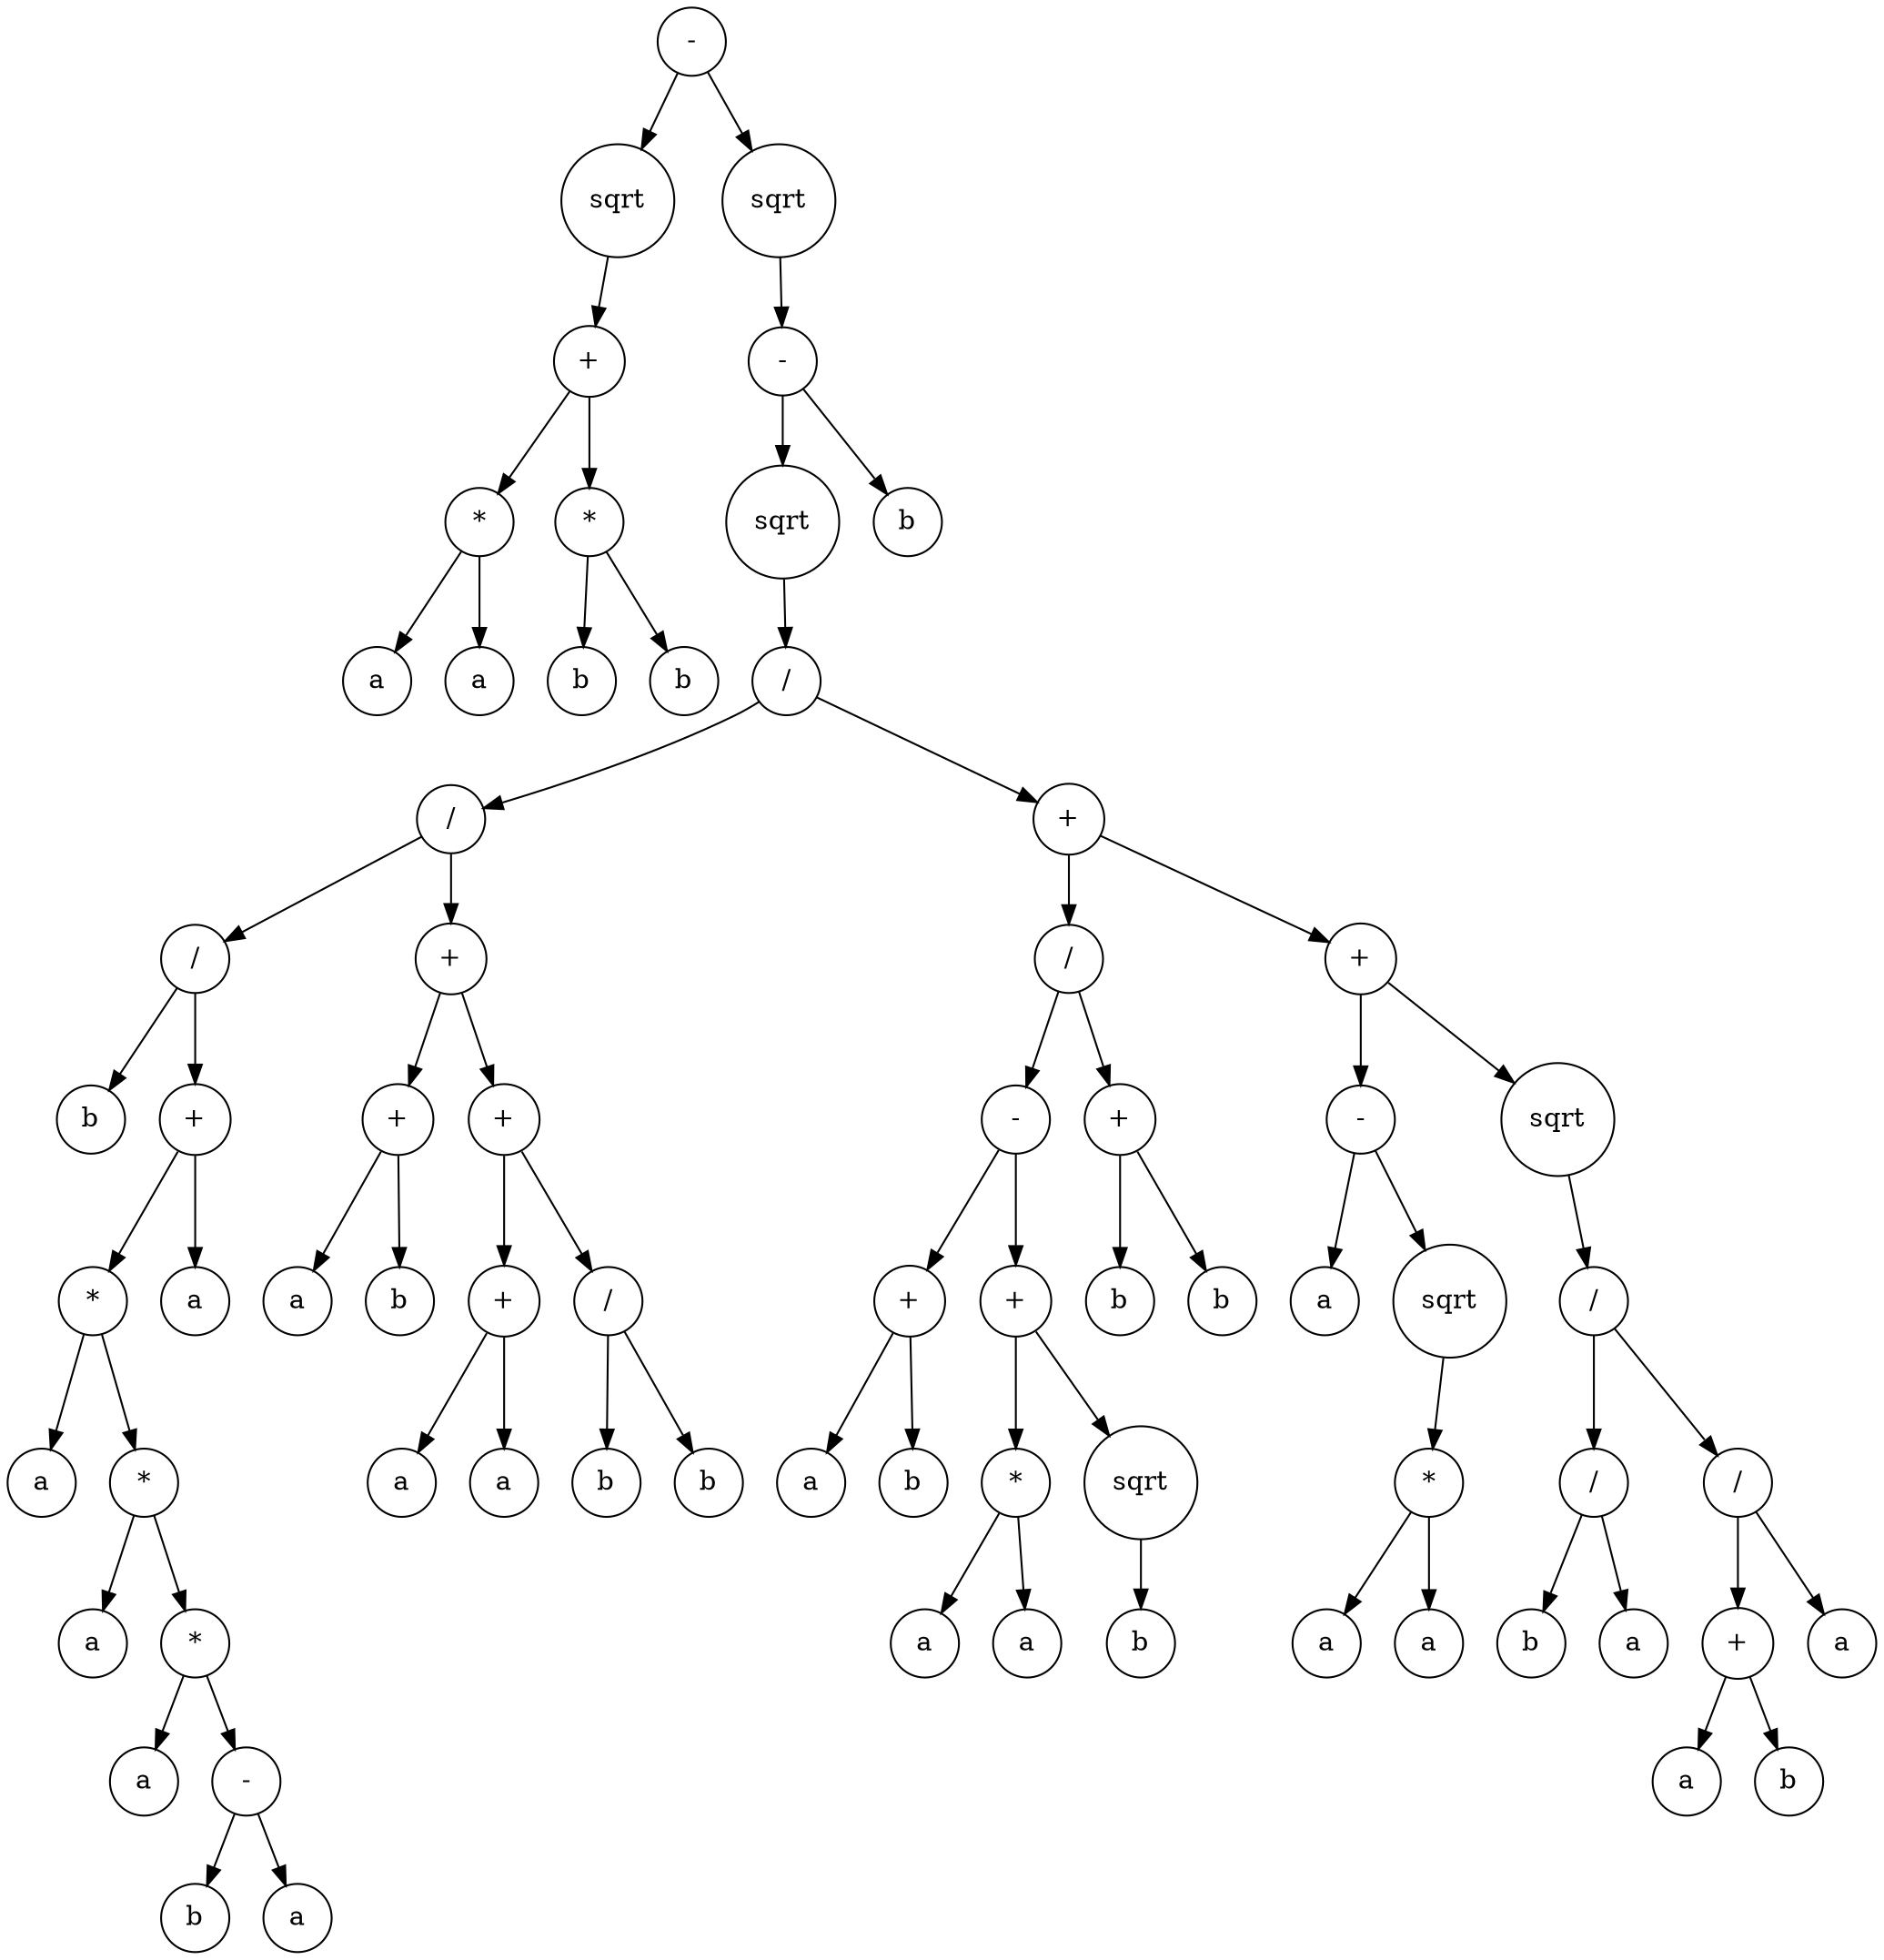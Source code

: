 digraph g {
graph [ordering=out];
node [shape=circle];
n[label = "-"];
n0[label = "sqrt"];
n00[label = "+"];
n000[label = "*"];
n0000[label = "a"];
n000 -> n0000;
n0001[label = "a"];
n000 -> n0001;
n00 -> n000;
n001[label = "*"];
n0010[label = "b"];
n001 -> n0010;
n0011[label = "b"];
n001 -> n0011;
n00 -> n001;
n0 -> n00;
n -> n0;
n1[label = "sqrt"];
n10[label = "-"];
n100[label = "sqrt"];
n1000[label = "/"];
n10000[label = "/"];
n100000[label = "/"];
n1000000[label = "b"];
n100000 -> n1000000;
n1000001[label = "+"];
n10000010[label = "*"];
n100000100[label = "a"];
n10000010 -> n100000100;
n100000101[label = "*"];
n1000001010[label = "a"];
n100000101 -> n1000001010;
n1000001011[label = "*"];
n10000010110[label = "a"];
n1000001011 -> n10000010110;
n10000010111[label = "-"];
n100000101110[label = "b"];
n10000010111 -> n100000101110;
n100000101111[label = "a"];
n10000010111 -> n100000101111;
n1000001011 -> n10000010111;
n100000101 -> n1000001011;
n10000010 -> n100000101;
n1000001 -> n10000010;
n10000011[label = "a"];
n1000001 -> n10000011;
n100000 -> n1000001;
n10000 -> n100000;
n100001[label = "+"];
n1000010[label = "+"];
n10000100[label = "a"];
n1000010 -> n10000100;
n10000101[label = "b"];
n1000010 -> n10000101;
n100001 -> n1000010;
n1000011[label = "+"];
n10000110[label = "+"];
n100001100[label = "a"];
n10000110 -> n100001100;
n100001101[label = "a"];
n10000110 -> n100001101;
n1000011 -> n10000110;
n10000111[label = "/"];
n100001110[label = "b"];
n10000111 -> n100001110;
n100001111[label = "b"];
n10000111 -> n100001111;
n1000011 -> n10000111;
n100001 -> n1000011;
n10000 -> n100001;
n1000 -> n10000;
n10001[label = "+"];
n100010[label = "/"];
n1000100[label = "-"];
n10001000[label = "+"];
n100010000[label = "a"];
n10001000 -> n100010000;
n100010001[label = "b"];
n10001000 -> n100010001;
n1000100 -> n10001000;
n10001001[label = "+"];
n100010010[label = "*"];
n1000100100[label = "a"];
n100010010 -> n1000100100;
n1000100101[label = "a"];
n100010010 -> n1000100101;
n10001001 -> n100010010;
n100010011[label = "sqrt"];
n1000100110[label = "b"];
n100010011 -> n1000100110;
n10001001 -> n100010011;
n1000100 -> n10001001;
n100010 -> n1000100;
n1000101[label = "+"];
n10001010[label = "b"];
n1000101 -> n10001010;
n10001011[label = "b"];
n1000101 -> n10001011;
n100010 -> n1000101;
n10001 -> n100010;
n100011[label = "+"];
n1000110[label = "-"];
n10001100[label = "a"];
n1000110 -> n10001100;
n10001101[label = "sqrt"];
n100011010[label = "*"];
n1000110100[label = "a"];
n100011010 -> n1000110100;
n1000110101[label = "a"];
n100011010 -> n1000110101;
n10001101 -> n100011010;
n1000110 -> n10001101;
n100011 -> n1000110;
n1000111[label = "sqrt"];
n10001110[label = "/"];
n100011100[label = "/"];
n1000111000[label = "b"];
n100011100 -> n1000111000;
n1000111001[label = "a"];
n100011100 -> n1000111001;
n10001110 -> n100011100;
n100011101[label = "/"];
n1000111010[label = "+"];
n10001110100[label = "a"];
n1000111010 -> n10001110100;
n10001110101[label = "b"];
n1000111010 -> n10001110101;
n100011101 -> n1000111010;
n1000111011[label = "a"];
n100011101 -> n1000111011;
n10001110 -> n100011101;
n1000111 -> n10001110;
n100011 -> n1000111;
n10001 -> n100011;
n1000 -> n10001;
n100 -> n1000;
n10 -> n100;
n101[label = "b"];
n10 -> n101;
n1 -> n10;
n -> n1;
}
